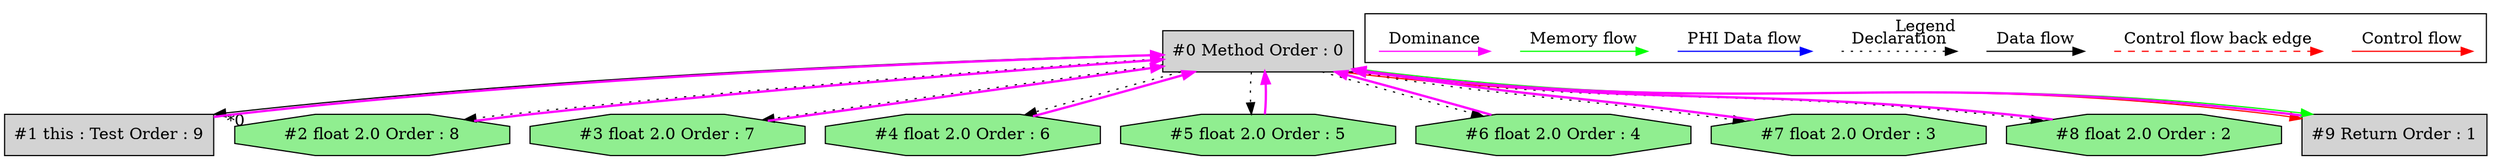 digraph debugoutput {
 ordering="in";
 node0[label="#0 Method Order : 0",shape=box, fillcolor=lightgrey, style=filled];
 node1[label="#1 this : Test Order : 9",shape=box, fillcolor=lightgrey, style=filled];
 node1 -> node0[dir="forward" color="fuchsia" penwidth="2"];
 node0 -> node1[headlabel="*0", labeldistance=2];
 node2[label="#2 float 2.0 Order : 8",shape=octagon, fillcolor=lightgreen, style=filled];
 node2 -> node0[dir="forward" color="fuchsia" penwidth="2"];
 node0 -> node2[style=dotted];
 node3[label="#3 float 2.0 Order : 7",shape=octagon, fillcolor=lightgreen, style=filled];
 node3 -> node0[dir="forward" color="fuchsia" penwidth="2"];
 node0 -> node3[style=dotted];
 node4[label="#4 float 2.0 Order : 6",shape=octagon, fillcolor=lightgreen, style=filled];
 node4 -> node0[dir="forward" color="fuchsia" penwidth="2"];
 node0 -> node4[style=dotted];
 node5[label="#5 float 2.0 Order : 5",shape=octagon, fillcolor=lightgreen, style=filled];
 node5 -> node0[dir="forward" color="fuchsia" penwidth="2"];
 node0 -> node5[style=dotted];
 node6[label="#6 float 2.0 Order : 4",shape=octagon, fillcolor=lightgreen, style=filled];
 node6 -> node0[dir="forward" color="fuchsia" penwidth="2"];
 node0 -> node6[style=dotted];
 node7[label="#7 float 2.0 Order : 3",shape=octagon, fillcolor=lightgreen, style=filled];
 node7 -> node0[dir="forward" color="fuchsia" penwidth="2"];
 node0 -> node7[style=dotted];
 node8[label="#8 float 2.0 Order : 2",shape=octagon, fillcolor=lightgreen, style=filled];
 node8 -> node0[dir="forward" color="fuchsia" penwidth="2"];
 node0 -> node8[style=dotted];
 node9[label="#9 Return Order : 1",shape=box, fillcolor=lightgrey, style=filled];
 node9 -> node0[dir="forward" color="fuchsia" penwidth="2"];
 node0 -> node9[labeldistance=2, color=red, fontcolor=red];
 node0 -> node9[labeldistance=2, color=green, constraint=false];
 subgraph cluster_000 {
  label = "Legend";
  node [shape=point]
  {
   rank=same;
   c0 [style = invis];
   c1 [style = invis];
   c2 [style = invis];
   c3 [style = invis];
   d0 [style = invis];
   d1 [style = invis];
   d2 [style = invis];
   d3 [style = invis];
   d4 [style = invis];
   d5 [style = invis];
   d6 [style = invis];
   d7 [style = invis];
   d8 [style = invis];
   d9 [style = invis];
  }
  c0 -> c1 [label="Control flow", style=solid, color=red]
  c2 -> c3 [label="Control flow back edge", style=dashed, color=red]
  d0 -> d1 [label="Data flow"]
  d2 -> d3 [label="Declaration", style=dotted]
  d4 -> d5 [label="PHI Data flow", color=blue]
  d6 -> d7 [label="Memory flow", color=green]
  d8 -> d9 [label="Dominance", color=fuchsia, style=solid]
 }

}
